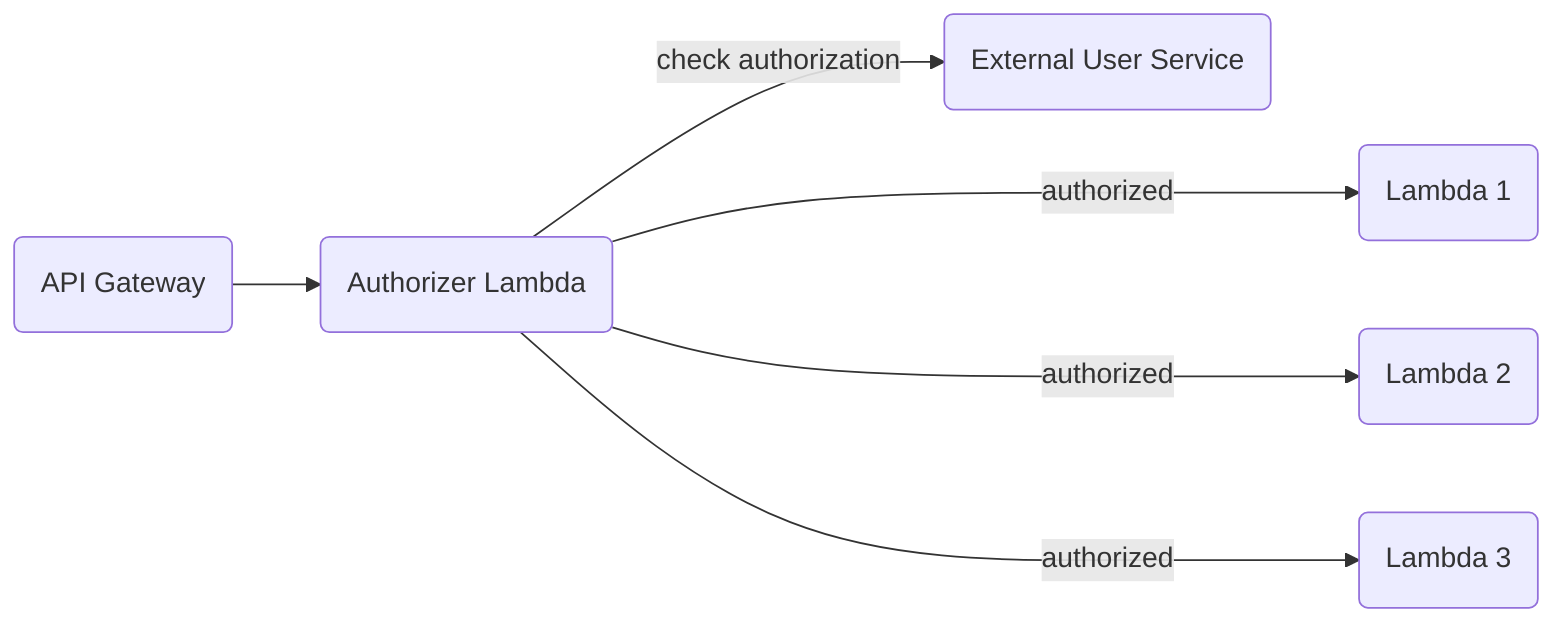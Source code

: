 flowchart LR
    API(API Gateway)
    LA(Authorizer Lambda)
    UM(External User Service)
    L1(Lambda 1)
    L2(Lambda 2)
    L3(Lambda 3)

    API --> LA
    LA --check authorization--> UM
    LA --authorized---> L1
    LA --authorized---> L2
    LA --authorized---> L3